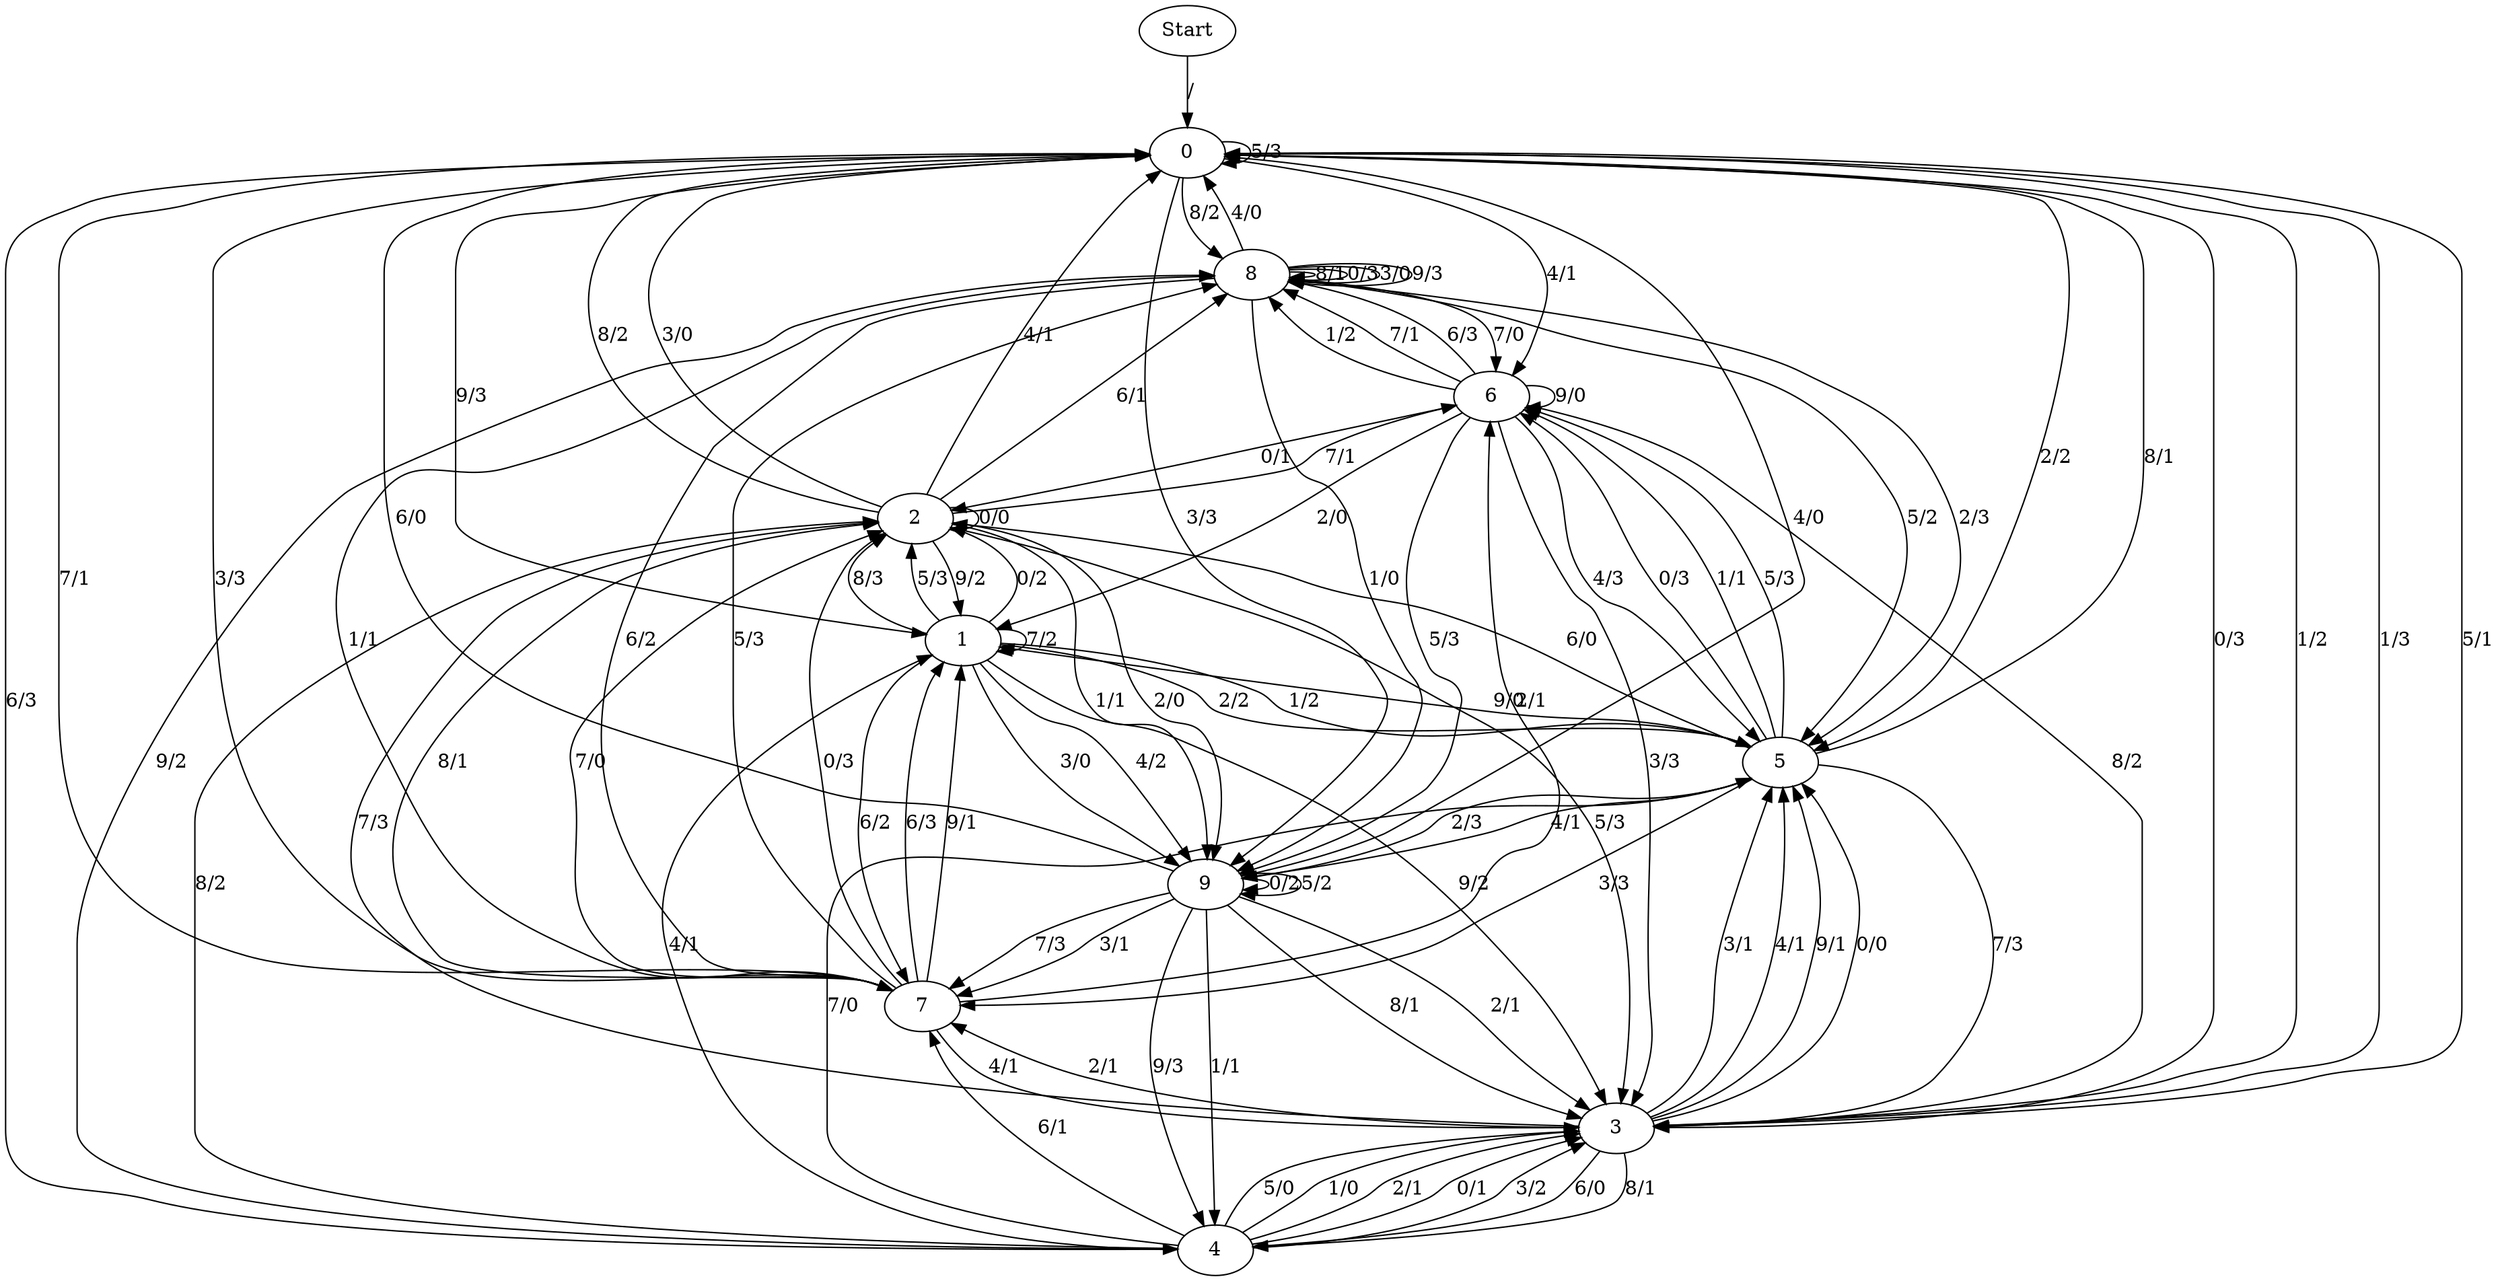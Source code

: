 digraph {
	Start -> 0 [label="/"]
	0 -> 8 [label="8/2"]
	0 -> 5 [label="2/2"]
	0 -> 4 [label="6/3"]
	0 -> 3 [label="0/3"]
	0 -> 0 [label="5/3"]
	0 -> 9 [label="3/3"]
	0 -> 3 [label="1/2"]
	0 -> 7 [label="7/1"]
	0 -> 1 [label="9/3"]
	0 -> 6 [label="4/1"]
	6 -> 3 [label="8/2"]
	6 -> 9 [label="5/3"]
	6 -> 8 [label="1/2"]
	6 -> 2 [label="0/1"]
	6 -> 3 [label="3/3"]
	6 -> 5 [label="4/3"]
	6 -> 1 [label="2/0"]
	6 -> 8 [label="7/1"]
	6 -> 8 [label="6/3"]
	6 -> 6 [label="9/0"]
	1 -> 2 [label="0/2"]
	1 -> 7 [label="6/2"]
	1 -> 3 [label="9/2"]
	1 -> 9 [label="3/0"]
	1 -> 5 [label="1/2"]
	1 -> 2 [label="8/3"]
	1 -> 9 [label="4/2"]
	1 -> 2 [label="5/3"]
	1 -> 1 [label="7/2"]
	1 -> 5 [label="2/2"]
	5 -> 3 [label="7/3"]
	5 -> 7 [label="3/3"]
	5 -> 9 [label="2/3"]
	5 -> 1 [label="9/0"]
	5 -> 2 [label="6/0"]
	5 -> 6 [label="0/3"]
	5 -> 6 [label="1/1"]
	5 -> 9 [label="4/1"]
	5 -> 0 [label="8/1"]
	5 -> 6 [label="5/3"]
	3 -> 5 [label="3/1"]
	3 -> 0 [label="1/3"]
	3 -> 5 [label="4/1"]
	3 -> 4 [label="8/1"]
	3 -> 5 [label="9/1"]
	3 -> 5 [label="0/0"]
	3 -> 4 [label="6/0"]
	3 -> 2 [label="7/3"]
	3 -> 0 [label="5/1"]
	3 -> 7 [label="2/1"]
	8 -> 5 [label="5/2"]
	8 -> 8 [label="8/1"]
	8 -> 8 [label="0/3"]
	8 -> 8 [label="3/0"]
	8 -> 7 [label="6/2"]
	8 -> 9 [label="1/0"]
	8 -> 8 [label="9/3"]
	8 -> 5 [label="2/3"]
	8 -> 6 [label="7/0"]
	8 -> 0 [label="4/0"]
	7 -> 1 [label="6/3"]
	7 -> 2 [label="0/3"]
	7 -> 1 [label="9/1"]
	7 -> 8 [label="1/1"]
	7 -> 2 [label="8/1"]
	7 -> 6 [label="2/1"]
	7 -> 0 [label="3/3"]
	7 -> 3 [label="4/1"]
	7 -> 8 [label="5/3"]
	7 -> 2 [label="7/0"]
	2 -> 0 [label="8/2"]
	2 -> 9 [label="1/1"]
	2 -> 6 [label="7/1"]
	2 -> 3 [label="5/3"]
	2 -> 9 [label="2/0"]
	2 -> 1 [label="9/2"]
	2 -> 2 [label="0/0"]
	2 -> 8 [label="6/1"]
	2 -> 0 [label="3/0"]
	2 -> 0 [label="4/1"]
	9 -> 3 [label="8/1"]
	9 -> 0 [label="4/0"]
	9 -> 7 [label="7/3"]
	9 -> 9 [label="0/2"]
	9 -> 4 [label="9/3"]
	9 -> 3 [label="2/1"]
	9 -> 4 [label="1/1"]
	9 -> 7 [label="3/1"]
	9 -> 9 [label="5/2"]
	9 -> 0 [label="6/0"]
	4 -> 1 [label="4/1"]
	4 -> 3 [label="5/0"]
	4 -> 8 [label="9/2"]
	4 -> 3 [label="1/0"]
	4 -> 5 [label="7/0"]
	4 -> 2 [label="8/2"]
	4 -> 3 [label="2/1"]
	4 -> 3 [label="0/1"]
	4 -> 3 [label="3/2"]
	4 -> 7 [label="6/1"]
}